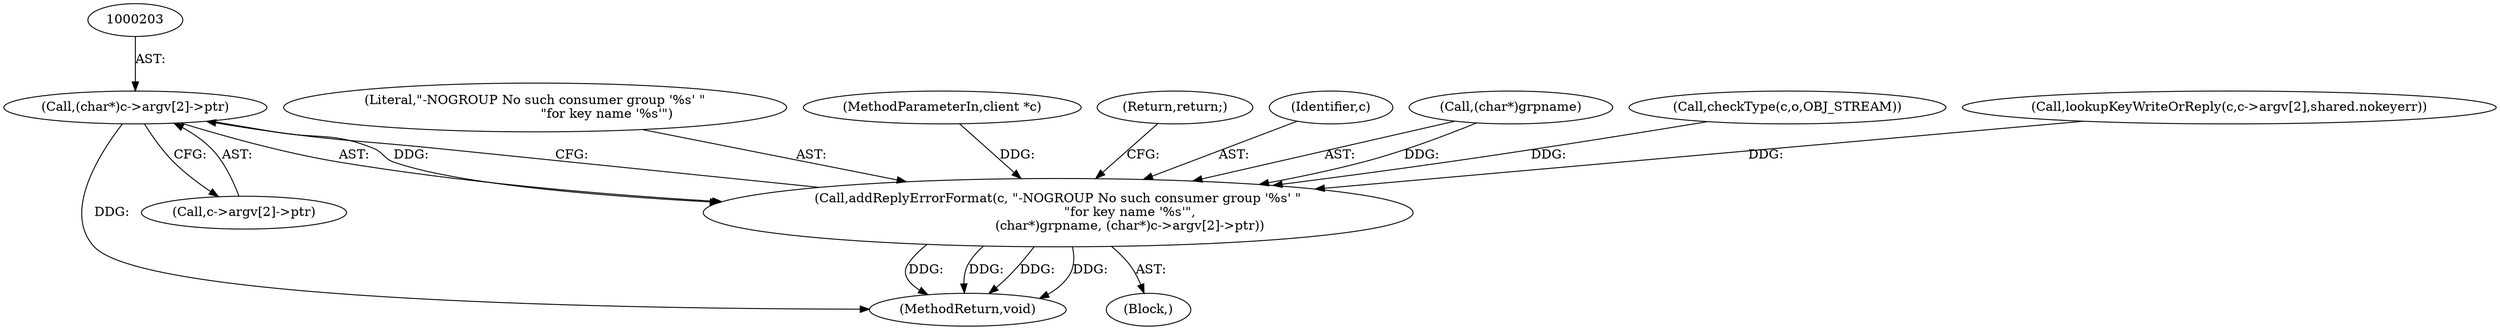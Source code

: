 digraph "0_redis_c04082cf138f1f51cedf05ee9ad36fb6763cafc6@array" {
"1000202" [label="(Call,(char*)c->argv[2]->ptr)"];
"1000196" [label="(Call,addReplyErrorFormat(c, \"-NOGROUP No such consumer group '%s' \"\n                                   \"for key name '%s'\",\n                                   (char*)grpname, (char*)c->argv[2]->ptr))"];
"1000198" [label="(Literal,\"-NOGROUP No such consumer group '%s' \"\n                                   \"for key name '%s'\")"];
"1000106" [label="(MethodParameterIn,client *c)"];
"1000211" [label="(Return,return;)"];
"1000197" [label="(Identifier,c)"];
"1000432" [label="(MethodReturn,void)"];
"1000195" [label="(Block,)"];
"1000199" [label="(Call,(char*)grpname)"];
"1000204" [label="(Call,c->argv[2]->ptr)"];
"1000158" [label="(Call,checkType(c,o,OBJ_STREAM))"];
"1000143" [label="(Call,lookupKeyWriteOrReply(c,c->argv[2],shared.nokeyerr))"];
"1000202" [label="(Call,(char*)c->argv[2]->ptr)"];
"1000196" [label="(Call,addReplyErrorFormat(c, \"-NOGROUP No such consumer group '%s' \"\n                                   \"for key name '%s'\",\n                                   (char*)grpname, (char*)c->argv[2]->ptr))"];
"1000202" -> "1000196"  [label="AST: "];
"1000202" -> "1000204"  [label="CFG: "];
"1000203" -> "1000202"  [label="AST: "];
"1000204" -> "1000202"  [label="AST: "];
"1000196" -> "1000202"  [label="CFG: "];
"1000202" -> "1000432"  [label="DDG: "];
"1000202" -> "1000196"  [label="DDG: "];
"1000196" -> "1000195"  [label="AST: "];
"1000197" -> "1000196"  [label="AST: "];
"1000198" -> "1000196"  [label="AST: "];
"1000199" -> "1000196"  [label="AST: "];
"1000211" -> "1000196"  [label="CFG: "];
"1000196" -> "1000432"  [label="DDG: "];
"1000196" -> "1000432"  [label="DDG: "];
"1000196" -> "1000432"  [label="DDG: "];
"1000196" -> "1000432"  [label="DDG: "];
"1000158" -> "1000196"  [label="DDG: "];
"1000143" -> "1000196"  [label="DDG: "];
"1000106" -> "1000196"  [label="DDG: "];
"1000199" -> "1000196"  [label="DDG: "];
}
